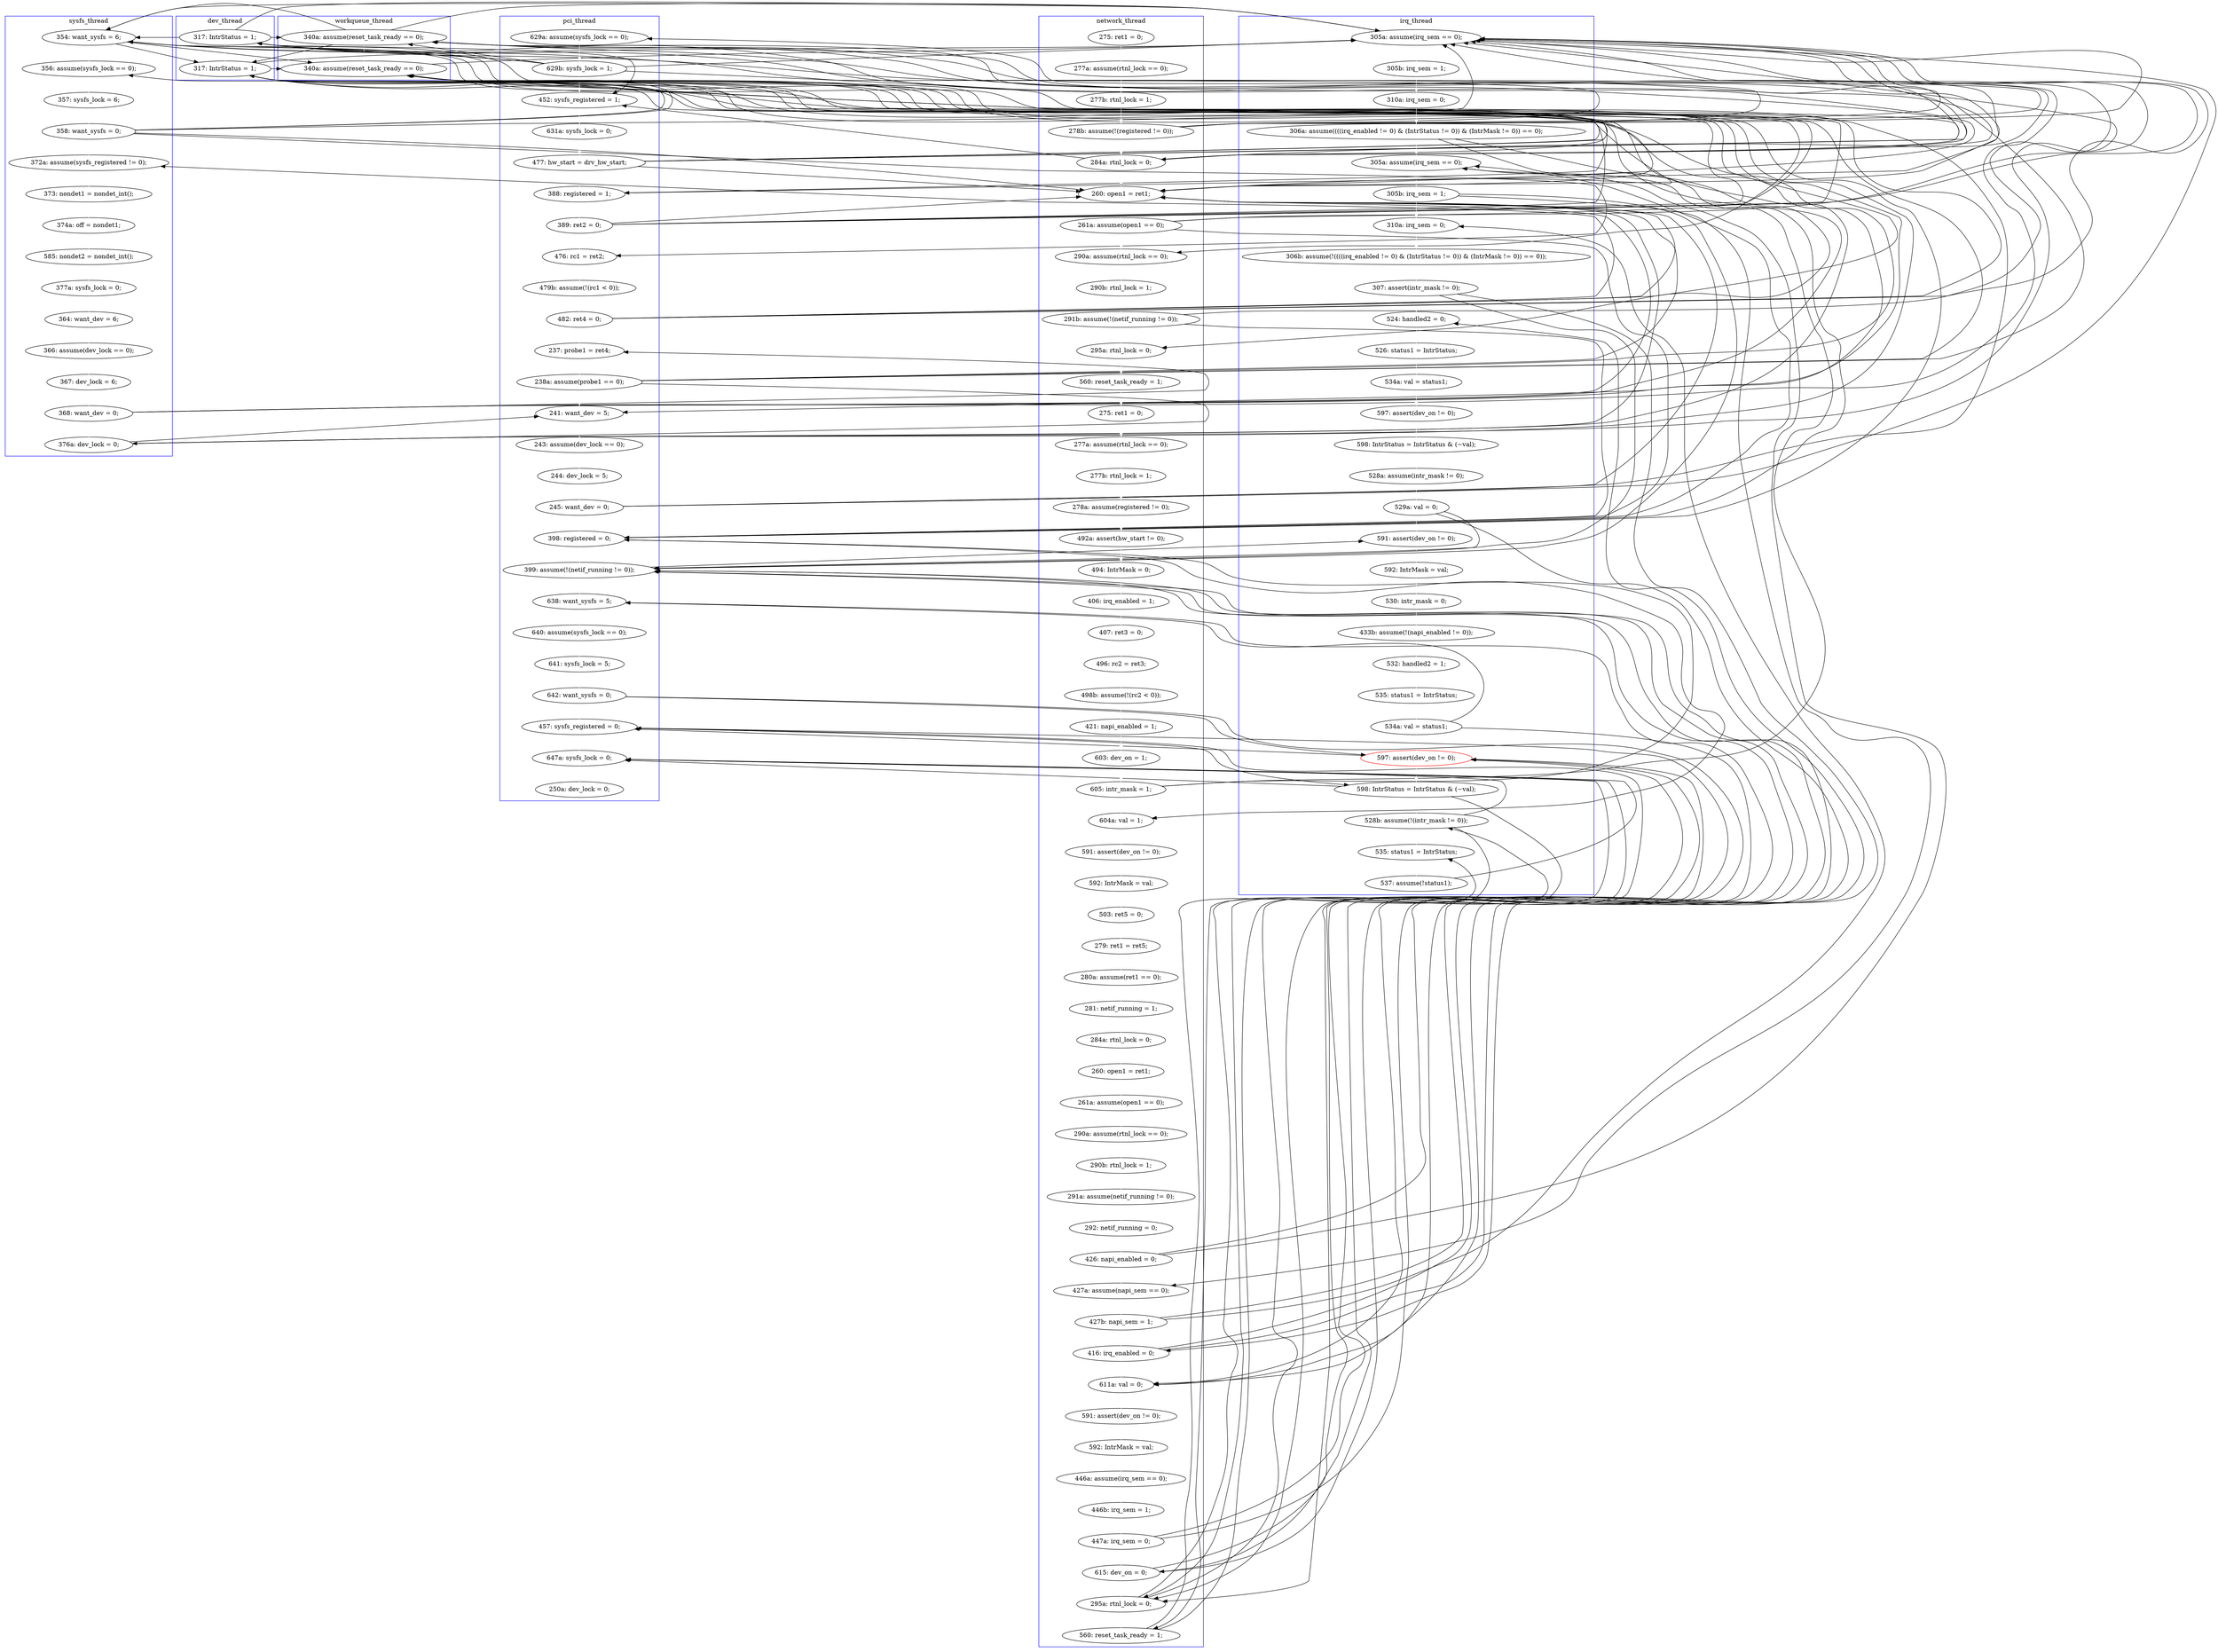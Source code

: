 digraph Counterexample {
	74 -> 77 [color = white, style = solid]
	278 -> 279 [color = black, style = solid, constraint = false]
	48 -> 54 [color = black, style = solid, constraint = false]
	288 -> 291 [color = black, style = solid, constraint = false]
	97 -> 98 [color = black, style = solid, constraint = false]
	175 -> 177 [color = black, style = solid, constraint = false]
	263 -> 264 [color = white, style = solid]
	206 -> 207 [color = black, style = solid, constraint = false]
	122 -> 125 [color = white, style = solid]
	269 -> 270 [color = white, style = solid]
	305 -> 311 [color = white, style = solid]
	65 -> 129 [color = black, style = solid, constraint = false]
	79 -> 81 [color = black, style = solid, constraint = false]
	95 -> 96 [color = white, style = solid]
	206 -> 238 [color = black, style = solid, constraint = false]
	102 -> 104 [color = black, style = solid, constraint = false]
	140 -> 146 [color = white, style = solid]
	79 -> 119 [color = black, style = solid, constraint = false]
	65 -> 119 [color = white, style = solid]
	173 -> 174 [color = white, style = solid]
	238 -> 255 [color = black, style = solid, constraint = false]
	115 -> 129 [color = black, style = solid, constraint = false]
	54 -> 112 [color = black, style = solid, constraint = false]
	119 -> 129 [color = black, style = solid, constraint = false]
	64 -> 112 [color = black, style = solid, constraint = false]
	74 -> 129 [color = black, style = solid, constraint = false]
	210 -> 221 [color = white, style = solid]
	270 -> 271 [color = white, style = solid]
	206 -> 209 [color = white, style = solid]
	81 -> 84 [color = white, style = solid]
	119 -> 121 [color = black, style = solid, constraint = false]
	48 -> 112 [color = white, style = solid]
	104 -> 105 [color = black, style = solid, constraint = false]
	133 -> 175 [color = black, style = solid, constraint = false]
	209 -> 210 [color = white, style = solid]
	47 -> 129 [color = black, style = solid, constraint = false]
	101 -> 104 [color = black, style = solid, constraint = false]
	200 -> 206 [color = white, style = solid]
	76 -> 119 [color = black, style = solid, constraint = false]
	133 -> 207 [color = white, style = solid]
	74 -> 104 [color = black, style = solid, constraint = false]
	94 -> 95 [color = white, style = solid]
	215 -> 221 [color = black, style = solid, constraint = false]
	253 -> 269 [color = black, style = solid, constraint = false]
	253 -> 255 [color = black, style = solid, constraint = false]
	101 -> 112 [color = black, style = solid, constraint = false]
	112 -> 115 [color = white, style = solid]
	85 -> 129 [color = black, style = solid, constraint = false]
	64 -> 75 [color = white, style = solid]
	97 -> 119 [color = black, style = solid, constraint = false]
	253 -> 277 [color = white, style = solid]
	243 -> 248 [color = white, style = solid]
	272 -> 275 [color = black, style = solid, constraint = false]
	105 -> 106 [color = white, style = solid]
	101 -> 129 [color = black, style = solid, constraint = false]
	108 -> 112 [color = black, style = solid, constraint = false]
	233 -> 236 [color = white, style = solid]
	228 -> 230 [color = white, style = solid]
	76 -> 81 [color = white, style = solid]
	147 -> 148 [color = white, style = solid]
	29 -> 32 [color = white, style = solid]
	264 -> 266 [color = white, style = solid]
	87 -> 88 [color = white, style = solid]
	240 -> 241 [color = white, style = solid]
	32 -> 65 [color = black, style = solid, constraint = false]
	215 -> 238 [color = black, style = solid, constraint = false]
	78 -> 79 [color = white, style = solid]
	148 -> 150 [color = white, style = solid]
	257 -> 258 [color = white, style = solid]
	236 -> 237 [color = white, style = solid]
	85 -> 112 [color = black, style = solid, constraint = false]
	101 -> 105 [color = white, style = solid]
	75 -> 76 [color = white, style = solid]
	279 -> 305 [color = black, style = solid, constraint = false]
	60 -> 62 [color = white, style = solid]
	208 -> 238 [color = black, style = solid, constraint = false]
	48 -> 74 [color = black, style = solid, constraint = false]
	177 -> 179 [color = white, style = solid]
	162 -> 163 [color = white, style = solid]
	221 -> 255 [color = white, style = solid]
	250 -> 251 [color = white, style = solid]
	86 -> 87 [color = white, style = solid]
	93 -> 94 [color = white, style = solid]
	27 -> 28 [color = white, style = solid]
	97 -> 129 [color = black, style = solid, constraint = false]
	96 -> 97 [color = white, style = solid]
	230 -> 232 [color = white, style = solid]
	237 -> 255 [color = black, style = solid, constraint = false]
	199 -> 200 [color = white, style = solid]
	277 -> 278 [color = black, style = solid, constraint = false]
	241 -> 243 [color = white, style = solid]
	255 -> 257 [color = white, style = solid]
	174 -> 207 [color = black, style = solid, constraint = false]
	237 -> 240 [color = white, style = solid]
	129 -> 130 [color = white, style = solid]
	102 -> 129 [color = black, style = solid, constraint = false]
	189 -> 190 [color = white, style = solid]
	32 -> 48 [color = white, style = solid]
	291 -> 295 [color = black, style = solid, constraint = false]
	108 -> 129 [color = black, style = solid, constraint = false]
	88 -> 91 [color = white, style = solid]
	125 -> 135 [color = white, style = solid]
	54 -> 60 [color = black, style = solid, constraint = false]
	125 -> 129 [color = black, style = solid, constraint = false]
	187 -> 188 [color = white, style = solid]
	288 -> 305 [color = black, style = solid, constraint = false]
	278 -> 283 [color = black, style = solid, constraint = false]
	108 -> 175 [color = white, style = solid]
	238 -> 240 [color = black, style = solid, constraint = false]
	91 -> 93 [color = white, style = solid]
	183 -> 184 [color = white, style = solid]
	208 -> 209 [color = black, style = solid, constraint = false]
	214 -> 215 [color = white, style = solid]
	79 -> 129 [color = black, style = solid, constraint = false]
	85 -> 86 [color = black, style = solid, constraint = false]
	238 -> 269 [color = white, style = solid]
	237 -> 238 [color = black, style = solid, constraint = false]
	47 -> 60 [color = white, style = solid]
	272 -> 278 [color = white, style = solid]
	65 -> 75 [color = black, style = solid, constraint = false]
	175 -> 238 [color = white, style = solid]
	79 -> 104 [color = black, style = solid, constraint = false]
	266 -> 269 [color = black, style = solid, constraint = false]
	266 -> 277 [color = black, style = solid, constraint = false]
	48 -> 65 [color = black, style = solid, constraint = false]
	48 -> 129 [color = black, style = solid, constraint = false]
	54 -> 74 [color = black, style = solid, constraint = false]
	279 -> 283 [color = black, style = solid, constraint = false]
	146 -> 147 [color = white, style = solid]
	188 -> 189 [color = white, style = solid]
	47 -> 54 [color = black, style = solid, constraint = false]
	64 -> 65 [color = black, style = solid, constraint = false]
	291 -> 305 [color = black, style = solid, constraint = false]
	288 -> 295 [color = white, style = solid]
	215 -> 227 [color = white, style = solid]
	221 -> 227 [color = black, style = solid, constraint = false]
	62 -> 64 [color = white, style = solid]
	190 -> 193 [color = white, style = solid]
	32 -> 74 [color = black, style = solid, constraint = false]
	64 -> 129 [color = black, style = solid, constraint = false]
	85 -> 98 [color = white, style = solid]
	32 -> 46 [color = black, style = solid, constraint = false]
	161 -> 162 [color = white, style = solid]
	101 -> 119 [color = black, style = solid, constraint = false]
	174 -> 177 [color = white, style = solid]
	97 -> 112 [color = black, style = solid, constraint = false]
	102 -> 119 [color = black, style = solid, constraint = false]
	97 -> 102 [color = white, style = solid]
	251 -> 253 [color = white, style = solid]
	115 -> 119 [color = black, style = solid, constraint = false]
	180 -> 183 [color = white, style = solid]
	64 -> 74 [color = black, style = solid, constraint = false]
	46 -> 47 [color = white, style = solid]
	101 -> 102 [color = black, style = solid, constraint = false]
	74 -> 112 [color = black, style = solid, constraint = false]
	107 -> 108 [color = white, style = solid]
	297 -> 305 [color = black, style = solid, constraint = false]
	248 -> 250 [color = white, style = solid]
	207 -> 208 [color = white, style = solid]
	208 -> 211 [color = white, style = solid]
	76 -> 104 [color = black, style = solid, constraint = false]
	283 -> 305 [color = black, style = solid, constraint = false]
	175 -> 207 [color = black, style = solid, constraint = false]
	135 -> 140 [color = white, style = solid]
	156 -> 161 [color = white, style = solid]
	275 -> 283 [color = white, style = solid]
	210 -> 238 [color = black, style = solid, constraint = false]
	174 -> 175 [color = black, style = solid, constraint = false]
	279 -> 288 [color = white, style = solid]
	272 -> 277 [color = black, style = solid, constraint = false]
	115 -> 121 [color = white, style = solid]
	179 -> 180 [color = white, style = solid]
	65 -> 74 [color = black, style = solid, constraint = false]
	221 -> 238 [color = black, style = solid, constraint = false]
	47 -> 65 [color = black, style = solid, constraint = false]
	98 -> 101 [color = white, style = solid]
	97 -> 104 [color = black, style = solid, constraint = false]
	150 -> 155 [color = white, style = solid]
	275 -> 278 [color = black, style = solid, constraint = false]
	278 -> 305 [color = white, style = solid]
	76 -> 77 [color = black, style = solid, constraint = false]
	32 -> 54 [color = black, style = solid, constraint = false]
	54 -> 65 [color = black, style = solid, constraint = false]
	76 -> 112 [color = black, style = solid, constraint = false]
	76 -> 129 [color = black, style = solid, constraint = false]
	104 -> 119 [color = black, style = solid, constraint = false]
	102 -> 105 [color = black, style = solid, constraint = false]
	108 -> 119 [color = black, style = solid, constraint = false]
	166 -> 169 [color = white, style = solid]
	283 -> 291 [color = white, style = solid]
	79 -> 86 [color = white, style = solid]
	275 -> 277 [color = black, style = solid, constraint = false]
	106 -> 107 [color = white, style = solid]
	28 -> 29 [color = white, style = solid]
	258 -> 263 [color = white, style = solid]
	133 -> 135 [color = black, style = solid, constraint = false]
	271 -> 272 [color = white, style = solid]
	65 -> 104 [color = black, style = solid, constraint = false]
	47 -> 74 [color = black, style = solid, constraint = false]
	169 -> 173 [color = white, style = solid]
	266 -> 275 [color = white, style = solid]
	163 -> 166 [color = white, style = solid]
	130 -> 131 [color = white, style = solid]
	54 -> 129 [color = black, style = solid, constraint = false]
	232 -> 233 [color = white, style = solid]
	125 -> 175 [color = black, style = solid, constraint = false]
	119 -> 175 [color = black, style = solid, constraint = false]
	102 -> 112 [color = black, style = solid, constraint = false]
	85 -> 119 [color = black, style = solid, constraint = false]
	295 -> 297 [color = white, style = solid]
	184 -> 187 [color = white, style = solid]
	196 -> 197 [color = white, style = solid]
	193 -> 196 [color = white, style = solid]
	104 -> 129 [color = black, style = solid, constraint = false]
	32 -> 129 [color = black, style = solid, constraint = false]
	74 -> 75 [color = black, style = solid, constraint = false]
	131 -> 133 [color = white, style = solid]
	65 -> 112 [color = black, style = solid, constraint = false]
	84 -> 85 [color = white, style = solid]
	104 -> 112 [color = black, style = solid, constraint = false]
	115 -> 175 [color = black, style = solid, constraint = false]
	277 -> 279 [color = white, style = solid]
	277 -> 283 [color = black, style = solid, constraint = false]
	121 -> 122 [color = white, style = solid]
	48 -> 60 [color = black, style = solid, constraint = false]
	210 -> 211 [color = black, style = solid, constraint = false]
	85 -> 104 [color = black, style = solid, constraint = false]
	77 -> 78 [color = white, style = solid]
	47 -> 48 [color = black, style = solid, constraint = false]
	54 -> 104 [color = white, style = solid]
	211 -> 214 [color = white, style = solid]
	227 -> 228 [color = white, style = solid]
	74 -> 119 [color = black, style = solid, constraint = false]
	64 -> 104 [color = black, style = solid, constraint = false]
	197 -> 199 [color = white, style = solid]
	155 -> 156 [color = white, style = solid]
	283 -> 288 [color = black, style = solid, constraint = false]
	79 -> 112 [color = black, style = solid, constraint = false]
	subgraph cluster5 {
		label = workqueue_thread
		color = blue
		65  [label = "340a: assume(reset_task_ready == 0);"]
		119  [label = "340a: assume(reset_task_ready == 0);"]
	}
	subgraph cluster7 {
		label = dev_thread
		color = blue
		54  [label = "317: IntrStatus = 1;"]
		104  [label = "317: IntrStatus = 1;"]
	}
	subgraph cluster6 {
		label = sysfs_thread
		color = blue
		88  [label = "374a: off = nondet1;"]
		95  [label = "366: assume(dev_lock == 0);"]
		96  [label = "367: dev_lock = 6;"]
		86  [label = "372a: assume(sysfs_registered != 0);"]
		93  [label = "377a: sysfs_lock = 0;"]
		87  [label = "373: nondet1 = nondet_int();"]
		91  [label = "585: nondet2 = nondet_int();"]
		77  [label = "356: assume(sysfs_lock == 0);"]
		78  [label = "357: sysfs_lock = 6;"]
		74  [label = "354: want_sysfs = 6;"]
		102  [label = "376a: dev_lock = 0;"]
		97  [label = "368: want_dev = 0;"]
		79  [label = "358: want_sysfs = 0;"]
		94  [label = "364: want_dev = 6;"]
	}
	subgraph cluster3 {
		label = irq_thread
		color = blue
		208  [label = "305b: irq_sem = 1;"]
		236  [label = "528a: assume(intr_mask != 0);"]
		253  [label = "534a: val = status1;"]
		241  [label = "592: IntrMask = val;"]
		131  [label = "310a: irq_sem = 0;"]
		207  [label = "305a: assume(irq_sem == 0);"]
		227  [label = "524: handled2 = 0;"]
		130  [label = "305b: irq_sem = 1;"]
		251  [label = "535: status1 = IntrStatus;"]
		295  [label = "535: status1 = IntrStatus;"]
		237  [label = "529a: val = 0;"]
		250  [label = "532: handled2 = 1;"]
		215  [label = "307: assert(intr_mask != 0);"]
		233  [label = "598: IntrStatus = IntrStatus & (~val);"]
		277  [label = "597: assert(dev_on != 0);", color = red]
		240  [label = "591: assert(dev_on != 0);"]
		288  [label = "528b: assume(!(intr_mask != 0));"]
		248  [label = "433b: assume(!(napi_enabled != 0));"]
		230  [label = "534a: val = status1;"]
		297  [label = "537: assume(!status1);"]
		129  [label = "305a: assume(irq_sem == 0);"]
		133  [label = "306a: assume((((irq_enabled != 0) & (IntrStatus != 0)) & (IntrMask != 0)) == 0);"]
		232  [label = "597: assert(dev_on != 0);"]
		279  [label = "598: IntrStatus = IntrStatus & (~val);"]
		228  [label = "526: status1 = IntrStatus;"]
		243  [label = "530: intr_mask = 0;"]
		211  [label = "310a: irq_sem = 0;"]
		214  [label = "306b: assume(!((((irq_enabled != 0) & (IntrStatus != 0)) & (IntrMask != 0)) == 0));"]
	}
	subgraph cluster1 {
		label = pci_thread
		color = blue
		269  [label = "638: want_sysfs = 5;"]
		64  [label = "477: hw_start = drv_hw_start;"]
		311  [label = "250a: dev_lock = 0;"]
		270  [label = "640: assume(sysfs_lock == 0);"]
		108  [label = "245: want_dev = 0;"]
		46  [label = "629a: assume(sysfs_lock == 0);"]
		238  [label = "399: assume(!(netif_running != 0));"]
		106  [label = "243: assume(dev_lock == 0);"]
		271  [label = "641: sysfs_lock = 5;"]
		60  [label = "452: sysfs_registered = 1;"]
		62  [label = "631a: sysfs_lock = 0;"]
		272  [label = "642: want_sysfs = 0;"]
		84  [label = "479b: assume(!(rc1 < 0));"]
		75  [label = "388: registered = 1;"]
		98  [label = "237: probe1 = ret4;"]
		278  [label = "457: sysfs_registered = 0;"]
		305  [label = "647a: sysfs_lock = 0;"]
		76  [label = "389: ret2 = 0;"]
		101  [label = "238a: assume(probe1 == 0);"]
		175  [label = "398: registered = 0;"]
		47  [label = "629b: sysfs_lock = 1;"]
		85  [label = "482: ret4 = 0;"]
		81  [label = "476: rc1 = ret2;"]
		105  [label = "241: want_dev = 5;"]
		107  [label = "244: dev_lock = 5;"]
	}
	subgraph cluster2 {
		label = network_thread
		color = blue
		190  [label = "260: open1 = ret1;"]
		166  [label = "498b: assume(!(rc2 < 0));"]
		150  [label = "278a: assume(registered != 0);"]
		155  [label = "492a: assert(hw_start != 0);"]
		221  [label = "416: irq_enabled = 0;"]
		283  [label = "295a: rtnl_lock = 0;"]
		291  [label = "560: reset_task_ready = 1;"]
		112  [label = "260: open1 = ret1;"]
		183  [label = "503: ret5 = 0;"]
		162  [label = "407: ret3 = 0;"]
		122  [label = "290b: rtnl_lock = 1;"]
		209  [label = "427a: assume(napi_sem == 0);"]
		184  [label = "279: ret1 = ret5;"]
		28  [label = "277a: assume(rtnl_lock == 0);"]
		27  [label = "275: ret1 = 0;"]
		263  [label = "446a: assume(irq_sem == 0);"]
		32  [label = "278b: assume(!(registered != 0));"]
		206  [label = "426: napi_enabled = 0;"]
		115  [label = "261a: assume(open1 == 0);"]
		125  [label = "291b: assume(!(netif_running != 0));"]
		187  [label = "280a: assume(ret1 == 0);"]
		174  [label = "605: intr_mask = 1;"]
		188  [label = "281: netif_running = 1;"]
		193  [label = "261a: assume(open1 == 0);"]
		177  [label = "604a: val = 1;"]
		169  [label = "421: napi_enabled = 1;"]
		275  [label = "615: dev_on = 0;"]
		48  [label = "284a: rtnl_lock = 0;"]
		179  [label = "591: assert(dev_on != 0);"]
		146  [label = "275: ret1 = 0;"]
		135  [label = "295a: rtnl_lock = 0;"]
		29  [label = "277b: rtnl_lock = 1;"]
		199  [label = "291a: assume(netif_running != 0);"]
		255  [label = "611a: val = 0;"]
		140  [label = "560: reset_task_ready = 1;"]
		257  [label = "591: assert(dev_on != 0);"]
		189  [label = "284a: rtnl_lock = 0;"]
		258  [label = "592: IntrMask = val;"]
		180  [label = "592: IntrMask = val;"]
		210  [label = "427b: napi_sem = 1;"]
		163  [label = "496: rc2 = ret3;"]
		161  [label = "406: irq_enabled = 1;"]
		147  [label = "277a: assume(rtnl_lock == 0);"]
		148  [label = "277b: rtnl_lock = 1;"]
		197  [label = "290b: rtnl_lock = 1;"]
		200  [label = "292: netif_running = 0;"]
		121  [label = "290a: assume(rtnl_lock == 0);"]
		173  [label = "603: dev_on = 1;"]
		266  [label = "447a: irq_sem = 0;"]
		196  [label = "290a: assume(rtnl_lock == 0);"]
		156  [label = "494: IntrMask = 0;"]
		264  [label = "446b: irq_sem = 1;"]
	}
}
